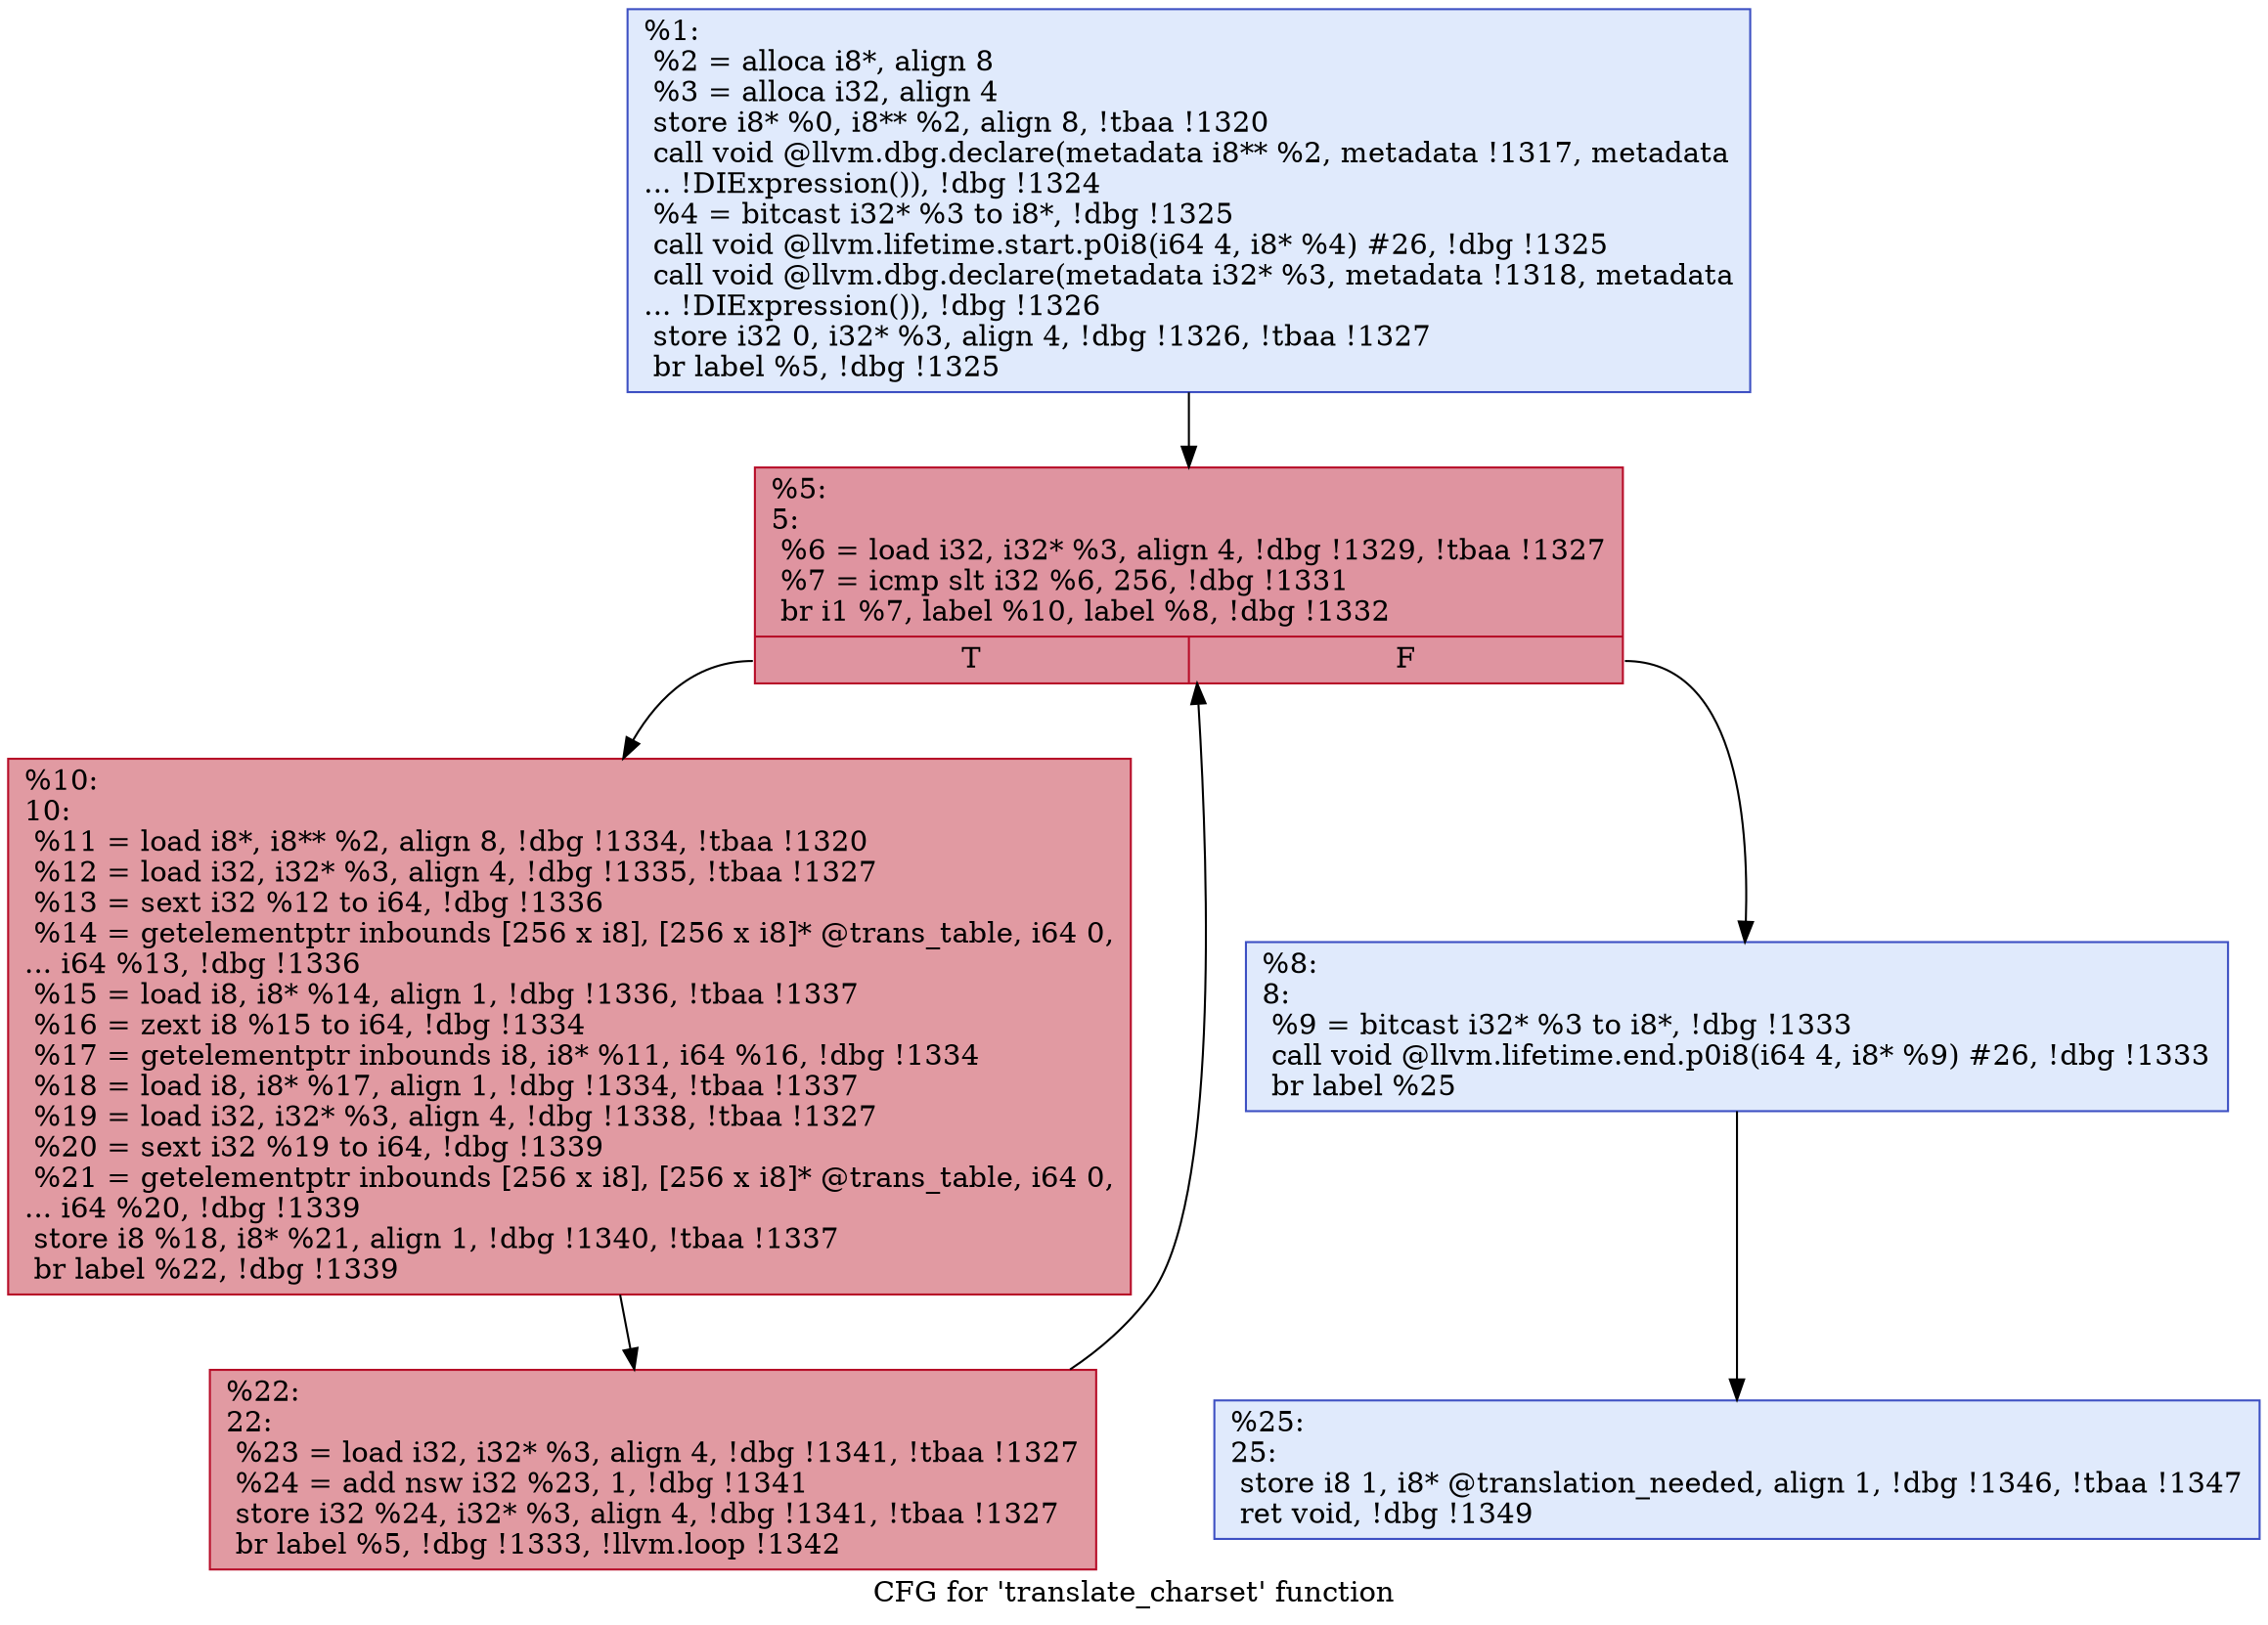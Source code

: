 digraph "CFG for 'translate_charset' function" {
	label="CFG for 'translate_charset' function";

	Node0xfef590 [shape=record,color="#3d50c3ff", style=filled, fillcolor="#b9d0f970",label="{%1:\l  %2 = alloca i8*, align 8\l  %3 = alloca i32, align 4\l  store i8* %0, i8** %2, align 8, !tbaa !1320\l  call void @llvm.dbg.declare(metadata i8** %2, metadata !1317, metadata\l... !DIExpression()), !dbg !1324\l  %4 = bitcast i32* %3 to i8*, !dbg !1325\l  call void @llvm.lifetime.start.p0i8(i64 4, i8* %4) #26, !dbg !1325\l  call void @llvm.dbg.declare(metadata i32* %3, metadata !1318, metadata\l... !DIExpression()), !dbg !1326\l  store i32 0, i32* %3, align 4, !dbg !1326, !tbaa !1327\l  br label %5, !dbg !1325\l}"];
	Node0xfef590 -> Node0xfef620;
	Node0xfef620 [shape=record,color="#b70d28ff", style=filled, fillcolor="#b70d2870",label="{%5:\l5:                                                \l  %6 = load i32, i32* %3, align 4, !dbg !1329, !tbaa !1327\l  %7 = icmp slt i32 %6, 256, !dbg !1331\l  br i1 %7, label %10, label %8, !dbg !1332\l|{<s0>T|<s1>F}}"];
	Node0xfef620:s0 -> Node0xfef6c0;
	Node0xfef620:s1 -> Node0xfef670;
	Node0xfef670 [shape=record,color="#3d50c3ff", style=filled, fillcolor="#b9d0f970",label="{%8:\l8:                                                \l  %9 = bitcast i32* %3 to i8*, !dbg !1333\l  call void @llvm.lifetime.end.p0i8(i64 4, i8* %9) #26, !dbg !1333\l  br label %25\l}"];
	Node0xfef670 -> Node0xfef760;
	Node0xfef6c0 [shape=record,color="#b70d28ff", style=filled, fillcolor="#bb1b2c70",label="{%10:\l10:                                               \l  %11 = load i8*, i8** %2, align 8, !dbg !1334, !tbaa !1320\l  %12 = load i32, i32* %3, align 4, !dbg !1335, !tbaa !1327\l  %13 = sext i32 %12 to i64, !dbg !1336\l  %14 = getelementptr inbounds [256 x i8], [256 x i8]* @trans_table, i64 0,\l... i64 %13, !dbg !1336\l  %15 = load i8, i8* %14, align 1, !dbg !1336, !tbaa !1337\l  %16 = zext i8 %15 to i64, !dbg !1334\l  %17 = getelementptr inbounds i8, i8* %11, i64 %16, !dbg !1334\l  %18 = load i8, i8* %17, align 1, !dbg !1334, !tbaa !1337\l  %19 = load i32, i32* %3, align 4, !dbg !1338, !tbaa !1327\l  %20 = sext i32 %19 to i64, !dbg !1339\l  %21 = getelementptr inbounds [256 x i8], [256 x i8]* @trans_table, i64 0,\l... i64 %20, !dbg !1339\l  store i8 %18, i8* %21, align 1, !dbg !1340, !tbaa !1337\l  br label %22, !dbg !1339\l}"];
	Node0xfef6c0 -> Node0xfef710;
	Node0xfef710 [shape=record,color="#b70d28ff", style=filled, fillcolor="#bb1b2c70",label="{%22:\l22:                                               \l  %23 = load i32, i32* %3, align 4, !dbg !1341, !tbaa !1327\l  %24 = add nsw i32 %23, 1, !dbg !1341\l  store i32 %24, i32* %3, align 4, !dbg !1341, !tbaa !1327\l  br label %5, !dbg !1333, !llvm.loop !1342\l}"];
	Node0xfef710 -> Node0xfef620;
	Node0xfef760 [shape=record,color="#3d50c3ff", style=filled, fillcolor="#b9d0f970",label="{%25:\l25:                                               \l  store i8 1, i8* @translation_needed, align 1, !dbg !1346, !tbaa !1347\l  ret void, !dbg !1349\l}"];
}
